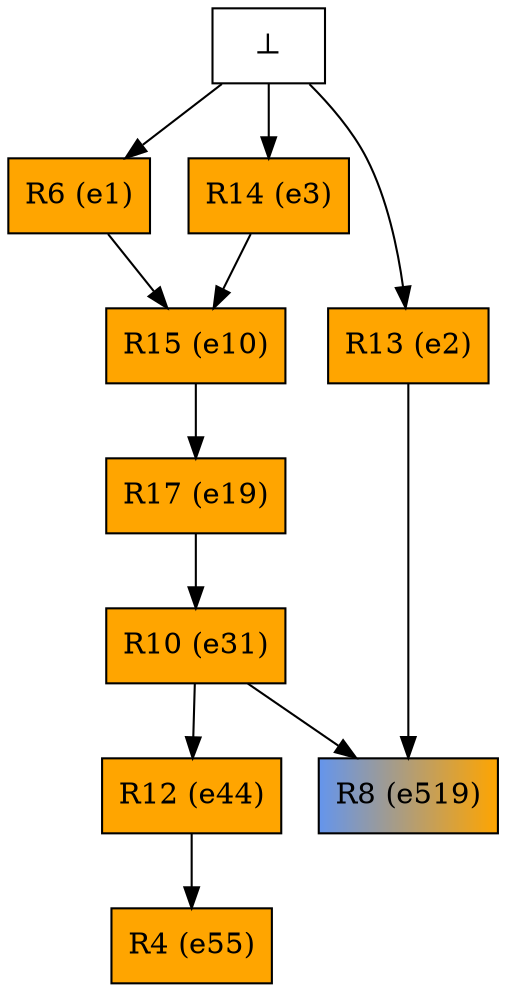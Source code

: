 digraph test {
  e1 -> e10;
  e3 -> e10;
  e10 -> e19;
  e19 -> e31;
  e31 -> e44;
  e44 -> e55;
  e2 -> e519;
  e31 -> e519;
  e0 -> e1;
  e0 -> e2;
  e0 -> e3;
  e1 [color="black" fillcolor="orange:orange" label="R6 (e1)" shape=box style=filled];
  e2 [color="black" fillcolor="orange:orange" label="R13 (e2)" shape=box style=filled];
  e3 [color="black" fillcolor="orange:orange" label="R14 (e3)" shape=box style=filled];
  e10 [color="black" fillcolor="orange:orange" label="R15 (e10)" shape=box style=filled];
  e19 [color="black" fillcolor="orange:orange" label="R17 (e19)" shape=box style=filled];
  e31 [color="black" fillcolor="orange:orange" label="R10 (e31)" shape=box style=filled];
  e44 [color="black" fillcolor="orange:orange" label="R12 (e44)" shape=box style=filled];
  e55 [color="black" fillcolor="orange:orange" label="R4 (e55)" shape=box style=filled];
  e519 [color="black" fillcolor="cornflowerblue:orange" label="R8 (e519)" shape=box style=filled];
  e0 [fillcolor="white" label="⊥" shape=box style=filled];
}
